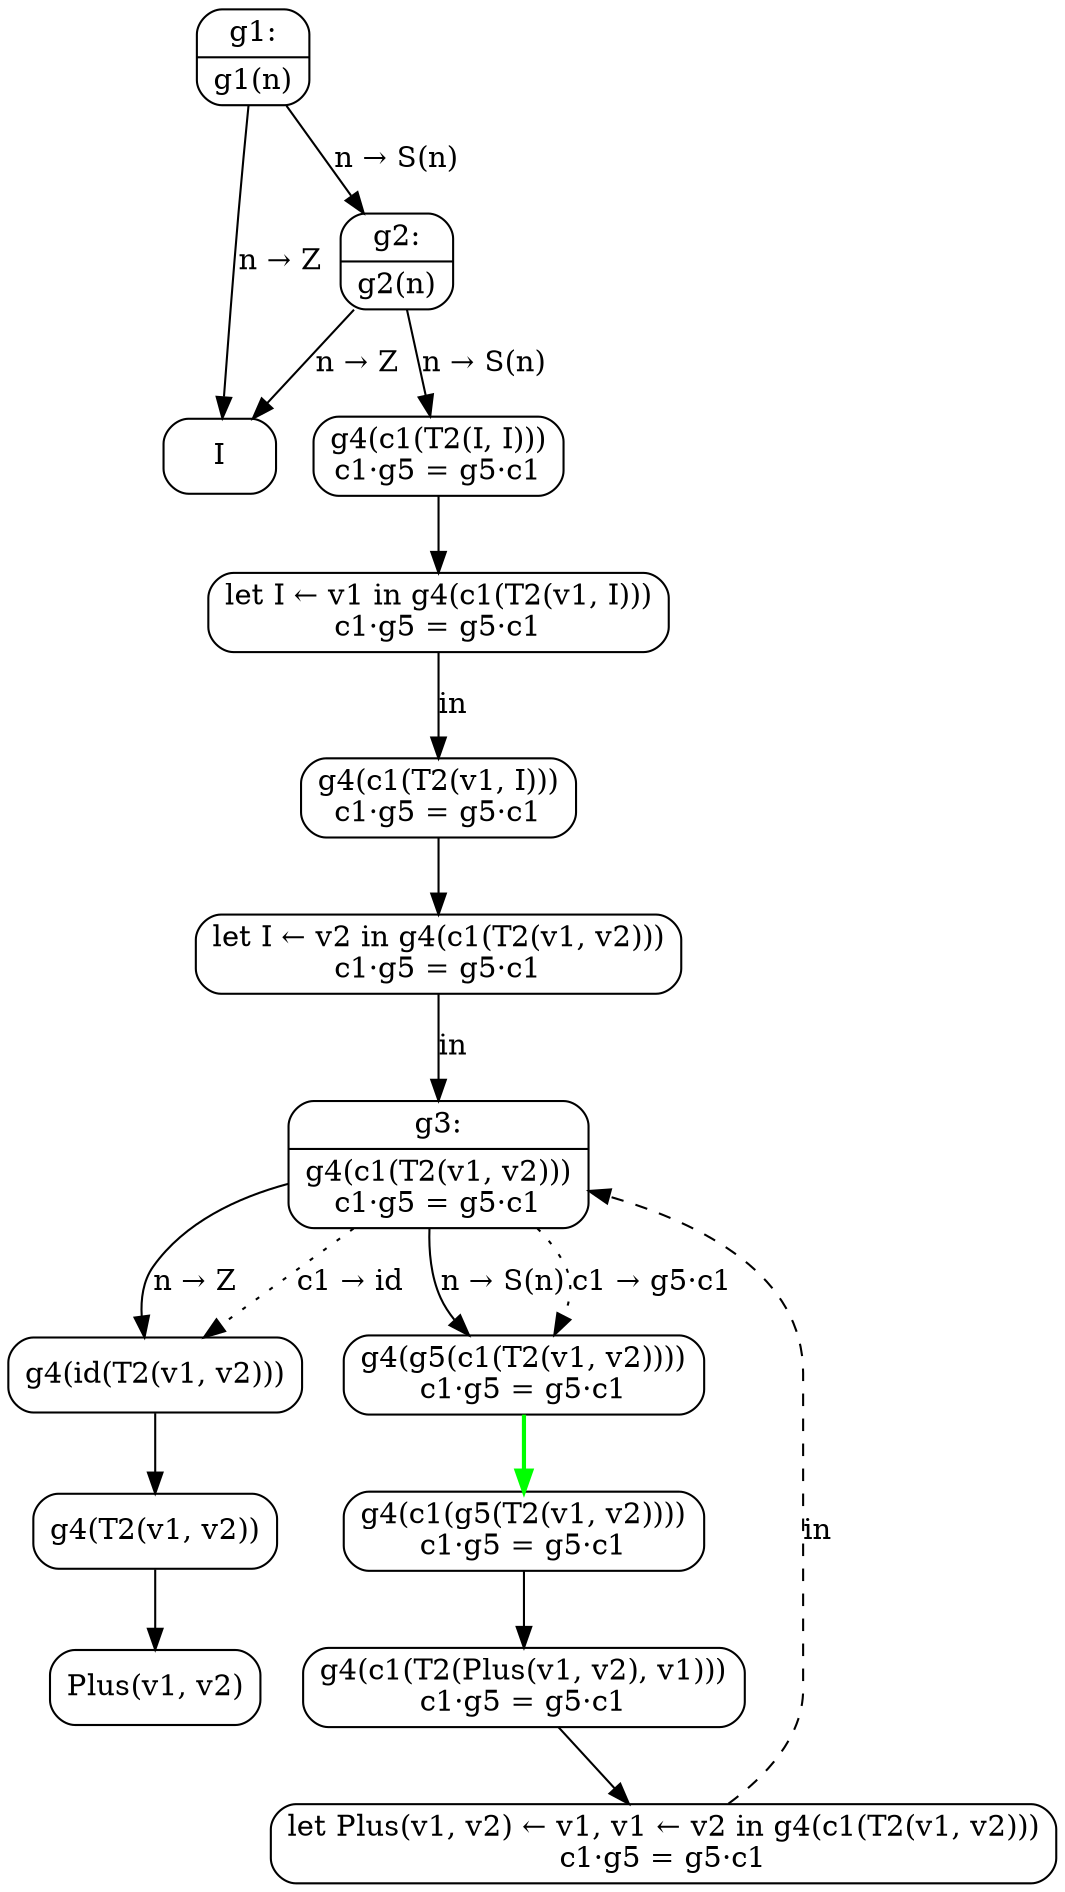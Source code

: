 digraph {
  node [shape=box, style=rounded];

  G1 [shape=record, label="{g1:|g1(n)}"];
  C1 [label="I"];
  G1 -> C1 [label="n → Z"];
  G2 [shape=record, label="{g2:|g2(n)}"];
  G1 -> G2 [label="n → S(n)"];
  G2 -> C1 [label="n → Z"];
  C1a [label="g4(c1(T2(I, I)))\nc1·g5 = g5·c1"];
  G2 -> C1a [label="n → S(n)"];
  L1 [label="let I ← v1 in g4(c1(T2(v1, I)))\nc1·g5 = g5·c1"];
  C1a -> L1;
  C1b [label="g4(c1(T2(v1, I)))\nc1·g5 = g5·c1"];
  L1 -> C1b [label="in"];
  L2 [label="let I ← v2 in g4(c1(T2(v1, v2)))\nc1·g5 = g5·c1"];
  C1b -> L2;
  G3 [shape=record, label="{g3:|g4(c1(T2(v1, v2)))\nc1·g5 = g5·c1}"];
  L2 -> G3 [label="in"];

  C2 [label="g4(id(T2(v1, v2)))"];
  G3 -> C2 [label="n → Z"];
  G3 -> C2 [label="c1 → id", style=dotted];

  C3 [label="g4(g5(c1(T2(v1, v2))))\nc1·g5 = g5·c1"];
  G3 -> C3 [label="n → S(n)"];
  G3 -> C3 [label="c1 → g5·c1", style=dotted];

  C4 [label="g4(T2(v1, v2))"];
  C2 -> C4;
  C5 [label="Plus(v1, v2)"];
  C4 -> C5;

  C6 [label="g4(c1(g5(T2(v1, v2))))\nc1·g5 = g5·c1"];
  C3 -> C6 [style=bold, color=green];

  C7 [label="g4(c1(T2(Plus(v1, v2), v1)))\nc1·g5 = g5·c1"];
  C6 -> C7;

  L3 [label="let Plus(v1, v2) ← v1, v1 ← v2 in g4(c1(T2(v1, v2)))\nc1·g5 = g5·c1"];
  C7 -> L3;
  L3 -> G3 [label="in", style=dashed];
}
